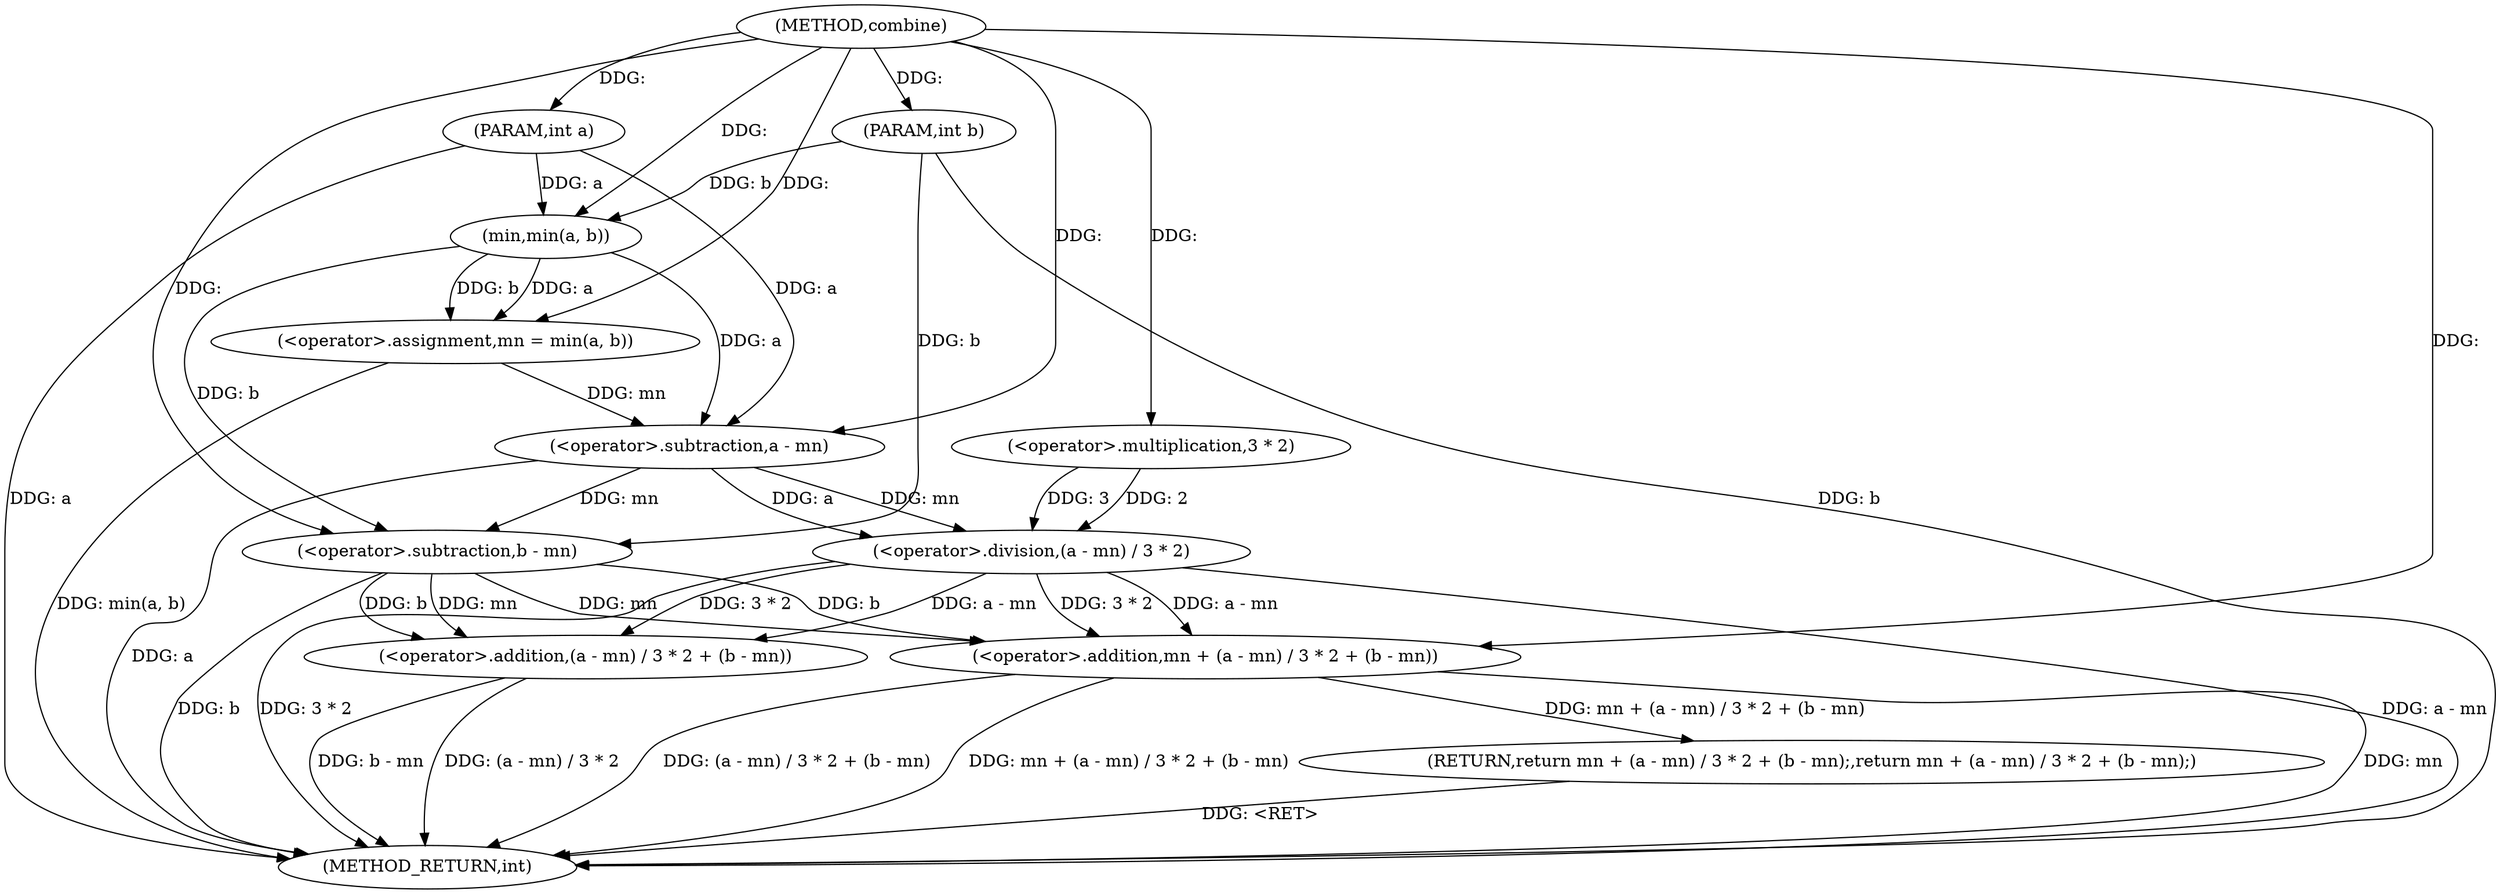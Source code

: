 digraph "combine" {  
"1000136" [label = "(METHOD,combine)" ]
"1000160" [label = "(METHOD_RETURN,int)" ]
"1000137" [label = "(PARAM,int a)" ]
"1000138" [label = "(PARAM,int b)" ]
"1000141" [label = "(<operator>.assignment,mn = min(a, b))" ]
"1000146" [label = "(RETURN,return mn + (a - mn) / 3 * 2 + (b - mn);,return mn + (a - mn) / 3 * 2 + (b - mn);)" ]
"1000147" [label = "(<operator>.addition,mn + (a - mn) / 3 * 2 + (b - mn))" ]
"1000143" [label = "(min,min(a, b))" ]
"1000149" [label = "(<operator>.addition,(a - mn) / 3 * 2 + (b - mn))" ]
"1000150" [label = "(<operator>.division,(a - mn) / 3 * 2)" ]
"1000157" [label = "(<operator>.subtraction,b - mn)" ]
"1000151" [label = "(<operator>.subtraction,a - mn)" ]
"1000154" [label = "(<operator>.multiplication,3 * 2)" ]
  "1000146" -> "1000160"  [ label = "DDG: <RET>"] 
  "1000137" -> "1000160"  [ label = "DDG: a"] 
  "1000138" -> "1000160"  [ label = "DDG: b"] 
  "1000141" -> "1000160"  [ label = "DDG: min(a, b)"] 
  "1000147" -> "1000160"  [ label = "DDG: mn"] 
  "1000151" -> "1000160"  [ label = "DDG: a"] 
  "1000150" -> "1000160"  [ label = "DDG: a - mn"] 
  "1000150" -> "1000160"  [ label = "DDG: 3 * 2"] 
  "1000149" -> "1000160"  [ label = "DDG: (a - mn) / 3 * 2"] 
  "1000157" -> "1000160"  [ label = "DDG: b"] 
  "1000149" -> "1000160"  [ label = "DDG: b - mn"] 
  "1000147" -> "1000160"  [ label = "DDG: (a - mn) / 3 * 2 + (b - mn)"] 
  "1000147" -> "1000160"  [ label = "DDG: mn + (a - mn) / 3 * 2 + (b - mn)"] 
  "1000136" -> "1000137"  [ label = "DDG: "] 
  "1000136" -> "1000138"  [ label = "DDG: "] 
  "1000143" -> "1000141"  [ label = "DDG: b"] 
  "1000143" -> "1000141"  [ label = "DDG: a"] 
  "1000147" -> "1000146"  [ label = "DDG: mn + (a - mn) / 3 * 2 + (b - mn)"] 
  "1000136" -> "1000141"  [ label = "DDG: "] 
  "1000157" -> "1000147"  [ label = "DDG: mn"] 
  "1000136" -> "1000147"  [ label = "DDG: "] 
  "1000157" -> "1000147"  [ label = "DDG: b"] 
  "1000150" -> "1000147"  [ label = "DDG: 3 * 2"] 
  "1000150" -> "1000147"  [ label = "DDG: a - mn"] 
  "1000137" -> "1000143"  [ label = "DDG: a"] 
  "1000136" -> "1000143"  [ label = "DDG: "] 
  "1000138" -> "1000143"  [ label = "DDG: b"] 
  "1000150" -> "1000149"  [ label = "DDG: 3 * 2"] 
  "1000150" -> "1000149"  [ label = "DDG: a - mn"] 
  "1000157" -> "1000149"  [ label = "DDG: mn"] 
  "1000157" -> "1000149"  [ label = "DDG: b"] 
  "1000151" -> "1000150"  [ label = "DDG: mn"] 
  "1000151" -> "1000150"  [ label = "DDG: a"] 
  "1000154" -> "1000150"  [ label = "DDG: 3"] 
  "1000154" -> "1000150"  [ label = "DDG: 2"] 
  "1000143" -> "1000157"  [ label = "DDG: b"] 
  "1000138" -> "1000157"  [ label = "DDG: b"] 
  "1000136" -> "1000157"  [ label = "DDG: "] 
  "1000151" -> "1000157"  [ label = "DDG: mn"] 
  "1000143" -> "1000151"  [ label = "DDG: a"] 
  "1000137" -> "1000151"  [ label = "DDG: a"] 
  "1000136" -> "1000151"  [ label = "DDG: "] 
  "1000141" -> "1000151"  [ label = "DDG: mn"] 
  "1000136" -> "1000154"  [ label = "DDG: "] 
}
